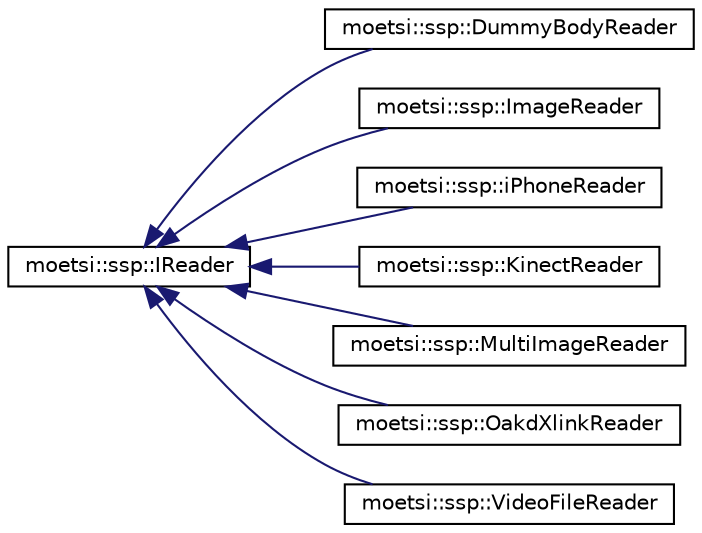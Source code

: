 digraph "Graphical Class Hierarchy"
{
 // LATEX_PDF_SIZE
  edge [fontname="Helvetica",fontsize="10",labelfontname="Helvetica",labelfontsize="10"];
  node [fontname="Helvetica",fontsize="10",shape=record];
  rankdir="LR";
  Node0 [label="moetsi::ssp::IReader",height=0.2,width=0.4,color="black", fillcolor="white", style="filled",URL="$classmoetsi_1_1ssp_1_1IReader.html",tooltip="SSP reader interface - abstract class."];
  Node0 -> Node1 [dir="back",color="midnightblue",fontsize="10",style="solid",fontname="Helvetica"];
  Node1 [label="moetsi::ssp::DummyBodyReader",height=0.2,width=0.4,color="black", fillcolor="white", style="filled",URL="$classmoetsi_1_1ssp_1_1DummyBodyReader.html",tooltip=" "];
  Node0 -> Node2 [dir="back",color="midnightblue",fontsize="10",style="solid",fontname="Helvetica"];
  Node2 [label="moetsi::ssp::ImageReader",height=0.2,width=0.4,color="black", fillcolor="white", style="filled",URL="$classmoetsi_1_1ssp_1_1ImageReader.html",tooltip=" "];
  Node0 -> Node3 [dir="back",color="midnightblue",fontsize="10",style="solid",fontname="Helvetica"];
  Node3 [label="moetsi::ssp::iPhoneReader",height=0.2,width=0.4,color="black", fillcolor="white", style="filled",URL="$classmoetsi_1_1ssp_1_1iPhoneReader.html",tooltip=" "];
  Node0 -> Node4 [dir="back",color="midnightblue",fontsize="10",style="solid",fontname="Helvetica"];
  Node4 [label="moetsi::ssp::KinectReader",height=0.2,width=0.4,color="black", fillcolor="white", style="filled",URL="$classmoetsi_1_1ssp_1_1KinectReader.html",tooltip=" "];
  Node0 -> Node5 [dir="back",color="midnightblue",fontsize="10",style="solid",fontname="Helvetica"];
  Node5 [label="moetsi::ssp::MultiImageReader",height=0.2,width=0.4,color="black", fillcolor="white", style="filled",URL="$classmoetsi_1_1ssp_1_1MultiImageReader.html",tooltip=" "];
  Node0 -> Node6 [dir="back",color="midnightblue",fontsize="10",style="solid",fontname="Helvetica"];
  Node6 [label="moetsi::ssp::OakdXlinkReader",height=0.2,width=0.4,color="black", fillcolor="white", style="filled",URL="$classmoetsi_1_1ssp_1_1OakdXlinkReader.html",tooltip=" "];
  Node0 -> Node7 [dir="back",color="midnightblue",fontsize="10",style="solid",fontname="Helvetica"];
  Node7 [label="moetsi::ssp::VideoFileReader",height=0.2,width=0.4,color="black", fillcolor="white", style="filled",URL="$classmoetsi_1_1ssp_1_1VideoFileReader.html",tooltip=" "];
}
